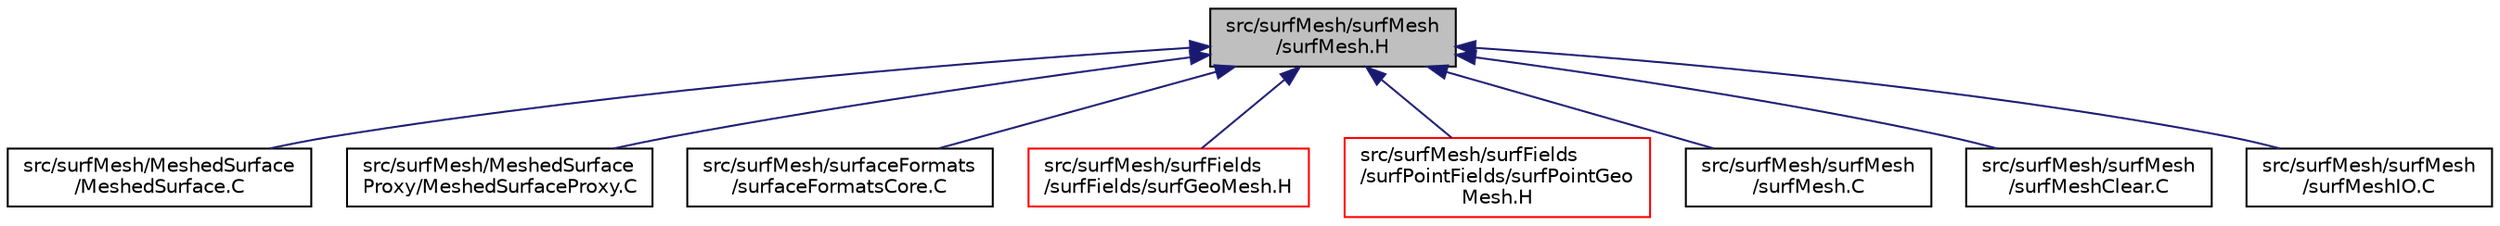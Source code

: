 digraph "src/surfMesh/surfMesh/surfMesh.H"
{
  bgcolor="transparent";
  edge [fontname="Helvetica",fontsize="10",labelfontname="Helvetica",labelfontsize="10"];
  node [fontname="Helvetica",fontsize="10",shape=record];
  Node1 [label="src/surfMesh/surfMesh\l/surfMesh.H",height=0.2,width=0.4,color="black", fillcolor="grey75", style="filled", fontcolor="black"];
  Node1 -> Node2 [dir="back",color="midnightblue",fontsize="10",style="solid",fontname="Helvetica"];
  Node2 [label="src/surfMesh/MeshedSurface\l/MeshedSurface.C",height=0.2,width=0.4,color="black",URL="$a09807.html"];
  Node1 -> Node3 [dir="back",color="midnightblue",fontsize="10",style="solid",fontname="Helvetica"];
  Node3 [label="src/surfMesh/MeshedSurface\lProxy/MeshedSurfaceProxy.C",height=0.2,width=0.4,color="black",URL="$a09818.html"];
  Node1 -> Node4 [dir="back",color="midnightblue",fontsize="10",style="solid",fontname="Helvetica"];
  Node4 [label="src/surfMesh/surfaceFormats\l/surfaceFormatsCore.C",height=0.2,width=0.4,color="black",URL="$a09865.html"];
  Node1 -> Node5 [dir="back",color="midnightblue",fontsize="10",style="solid",fontname="Helvetica"];
  Node5 [label="src/surfMesh/surfFields\l/surfFields/surfGeoMesh.H",height=0.2,width=0.4,color="red",URL="$a09892.html"];
  Node1 -> Node6 [dir="back",color="midnightblue",fontsize="10",style="solid",fontname="Helvetica"];
  Node6 [label="src/surfMesh/surfFields\l/surfPointFields/surfPointGeo\lMesh.H",height=0.2,width=0.4,color="red",URL="$a09896.html"];
  Node1 -> Node7 [dir="back",color="midnightblue",fontsize="10",style="solid",fontname="Helvetica"];
  Node7 [label="src/surfMesh/surfMesh\l/surfMesh.C",height=0.2,width=0.4,color="black",URL="$a09897.html"];
  Node1 -> Node8 [dir="back",color="midnightblue",fontsize="10",style="solid",fontname="Helvetica"];
  Node8 [label="src/surfMesh/surfMesh\l/surfMeshClear.C",height=0.2,width=0.4,color="black",URL="$a09899.html"];
  Node1 -> Node9 [dir="back",color="midnightblue",fontsize="10",style="solid",fontname="Helvetica"];
  Node9 [label="src/surfMesh/surfMesh\l/surfMeshIO.C",height=0.2,width=0.4,color="black",URL="$a09900.html"];
}
